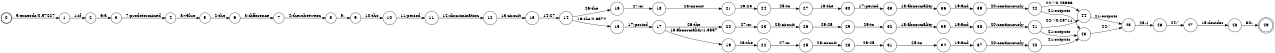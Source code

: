 digraph FST {
rankdir = LR;
size = "8.5,11";
label = "";
center = 1;
orientation = Portrait;
ranksep = "0.4";
nodesep = "0.25";
0 [label = "0", shape = circle, style = bold, fontsize = 14]
	0 -> 1 [label = "5:exceeds/0.57227", fontsize = 14];
1 [label = "1", shape = circle, style = solid, fontsize = 14]
	1 -> 2 [label = "1:if", fontsize = 14];
2 [label = "2", shape = circle, style = solid, fontsize = 14]
	2 -> 3 [label = "6:a", fontsize = 14];
3 [label = "3", shape = circle, style = solid, fontsize = 14]
	3 -> 4 [label = "7:predetermined", fontsize = 14];
4 [label = "4", shape = circle, style = solid, fontsize = 14]
	4 -> 5 [label = "8:value", fontsize = 14];
5 [label = "5", shape = circle, style = solid, fontsize = 14]
	5 -> 6 [label = "2:the", fontsize = 14];
6 [label = "6", shape = circle, style = solid, fontsize = 14]
	6 -> 7 [label = "3:difference", fontsize = 14];
7 [label = "7", shape = circle, style = solid, fontsize = 14]
	7 -> 8 [label = "4:therebetween", fontsize = 14];
8 [label = "8", shape = circle, style = solid, fontsize = 14]
	8 -> 9 [label = "9:,", fontsize = 14];
9 [label = "9", shape = circle, style = solid, fontsize = 14]
	9 -> 10 [label = "10:the", fontsize = 14];
10 [label = "10", shape = circle, style = solid, fontsize = 14]
	10 -> 11 [label = "11:period", fontsize = 14];
11 [label = "11", shape = circle, style = solid, fontsize = 14]
	11 -> 12 [label = "12:discrimination", fontsize = 14];
12 [label = "12", shape = circle, style = solid, fontsize = 14]
	12 -> 13 [label = "13:circuit", fontsize = 14];
13 [label = "13", shape = circle, style = solid, fontsize = 14]
	13 -> 14 [label = "14:27", fontsize = 14];
14 [label = "14", shape = circle, style = solid, fontsize = 14]
	14 -> 15 [label = "16:the/2.6572", fontsize = 14];
	14 -> 16 [label = "26:the", fontsize = 14];
15 [label = "15", shape = circle, style = solid, fontsize = 14]
	15 -> 17 [label = "17:period", fontsize = 14];
16 [label = "16", shape = circle, style = solid, fontsize = 14]
	16 -> 18 [label = "27:or", fontsize = 14];
17 [label = "17", shape = circle, style = solid, fontsize = 14]
	17 -> 20 [label = "26:the", fontsize = 14];
	17 -> 19 [label = "18:abnormality/1.3857", fontsize = 14];
18 [label = "18", shape = circle, style = solid, fontsize = 14]
	18 -> 21 [label = "28:circuit", fontsize = 14];
19 [label = "19", shape = circle, style = solid, fontsize = 14]
	19 -> 22 [label = "26:the", fontsize = 14];
20 [label = "20", shape = circle, style = solid, fontsize = 14]
	20 -> 23 [label = "27:or", fontsize = 14];
21 [label = "21", shape = circle, style = solid, fontsize = 14]
	21 -> 24 [label = "29:25", fontsize = 14];
22 [label = "22", shape = circle, style = solid, fontsize = 14]
	22 -> 25 [label = "27:or", fontsize = 14];
23 [label = "23", shape = circle, style = solid, fontsize = 14]
	23 -> 26 [label = "28:circuit", fontsize = 14];
24 [label = "24", shape = circle, style = solid, fontsize = 14]
	24 -> 27 [label = "25:to", fontsize = 14];
25 [label = "25", shape = circle, style = solid, fontsize = 14]
	25 -> 28 [label = "28:circuit", fontsize = 14];
26 [label = "26", shape = circle, style = solid, fontsize = 14]
	26 -> 29 [label = "29:25", fontsize = 14];
27 [label = "27", shape = circle, style = solid, fontsize = 14]
	27 -> 30 [label = "16:the", fontsize = 14];
28 [label = "28", shape = circle, style = solid, fontsize = 14]
	28 -> 31 [label = "29:25", fontsize = 14];
29 [label = "29", shape = circle, style = solid, fontsize = 14]
	29 -> 32 [label = "25:to", fontsize = 14];
30 [label = "30", shape = circle, style = solid, fontsize = 14]
	30 -> 33 [label = "17:period", fontsize = 14];
31 [label = "31", shape = circle, style = solid, fontsize = 14]
	31 -> 34 [label = "25:to", fontsize = 14];
32 [label = "32", shape = circle, style = solid, fontsize = 14]
	32 -> 35 [label = "18:abnormality", fontsize = 14];
33 [label = "33", shape = circle, style = solid, fontsize = 14]
	33 -> 36 [label = "18:abnormality", fontsize = 14];
34 [label = "34", shape = circle, style = solid, fontsize = 14]
	34 -> 37 [label = "19:and", fontsize = 14];
35 [label = "35", shape = circle, style = solid, fontsize = 14]
	35 -> 38 [label = "19:and", fontsize = 14];
36 [label = "36", shape = circle, style = solid, fontsize = 14]
	36 -> 39 [label = "19:and", fontsize = 14];
37 [label = "37", shape = circle, style = solid, fontsize = 14]
	37 -> 40 [label = "20:continuously", fontsize = 14];
38 [label = "38", shape = circle, style = solid, fontsize = 14]
	38 -> 41 [label = "20:continuously", fontsize = 14];
39 [label = "39", shape = circle, style = solid, fontsize = 14]
	39 -> 42 [label = "20:continuously", fontsize = 14];
40 [label = "40", shape = circle, style = solid, fontsize = 14]
	40 -> 43 [label = "21:outputs", fontsize = 14];
41 [label = "41", shape = circle, style = solid, fontsize = 14]
	41 -> 43 [label = "21:outputs", fontsize = 14];
	41 -> 44 [label = "22:&quot;/0.28711", fontsize = 14];
42 [label = "42", shape = circle, style = solid, fontsize = 14]
	42 -> 43 [label = "21:outputs", fontsize = 14];
	42 -> 44 [label = "22:&quot;/0.45996", fontsize = 14];
43 [label = "43", shape = circle, style = solid, fontsize = 14]
	43 -> 45 [label = "22:&quot;", fontsize = 14];
44 [label = "44", shape = circle, style = solid, fontsize = 14]
	44 -> 45 [label = "21:outputs", fontsize = 14];
45 [label = "45", shape = circle, style = solid, fontsize = 14]
	45 -> 46 [label = "23:1", fontsize = 14];
46 [label = "46", shape = circle, style = solid, fontsize = 14]
	46 -> 47 [label = "24:&quot;", fontsize = 14];
47 [label = "47", shape = circle, style = solid, fontsize = 14]
	47 -> 48 [label = "15:decides", fontsize = 14];
48 [label = "48", shape = circle, style = solid, fontsize = 14]
	48 -> 49 [label = "30:.", fontsize = 14];
49 [label = "49", shape = doublecircle, style = solid, fontsize = 14]
}
